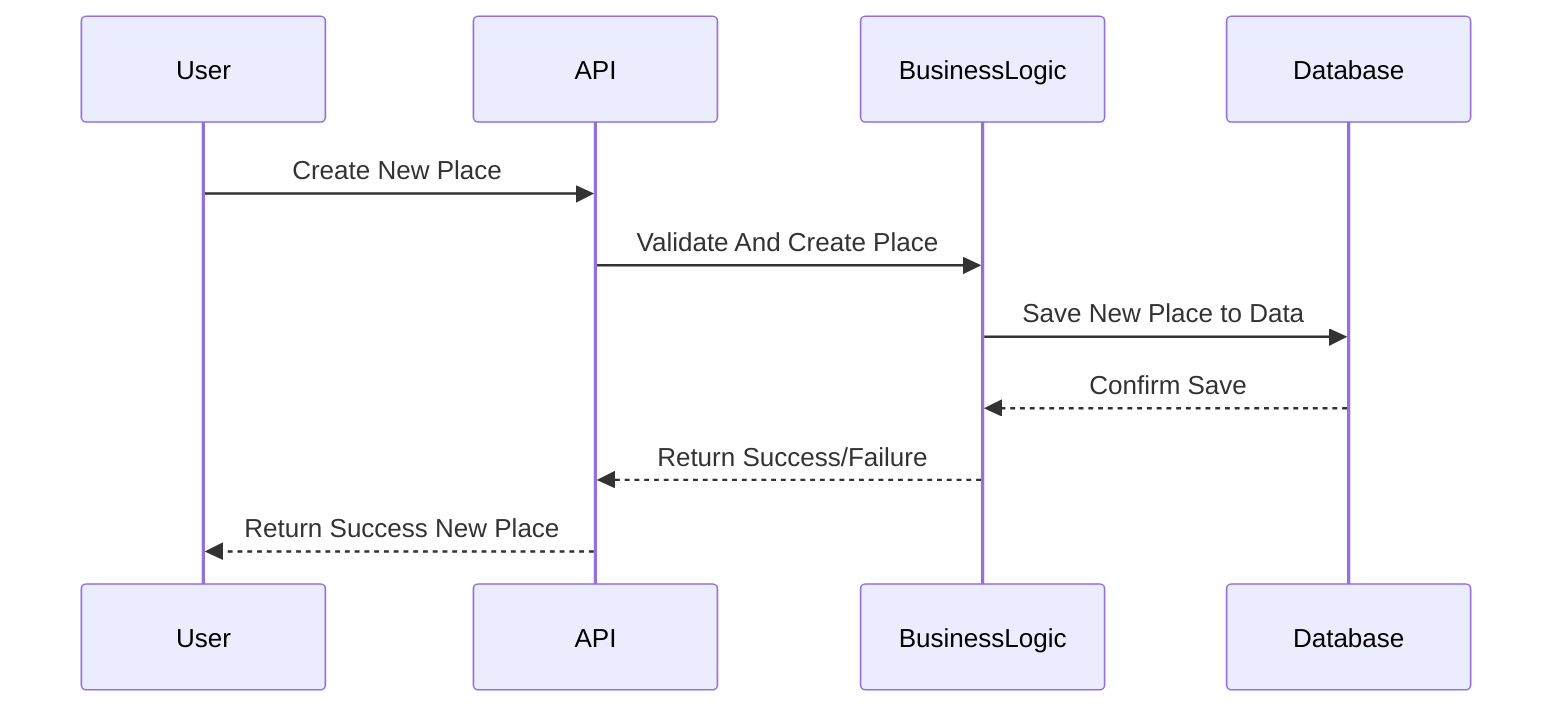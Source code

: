 sequenceDiagram
    participant User
    participant API
    participant BusinessLogic
    participant Database

    User->>API: Create New Place
    API->>BusinessLogic: Validate And Create Place
    BusinessLogic->>Database: Save New Place to Data
    Database-->>BusinessLogic: Confirm Save
    BusinessLogic-->>API: Return Success/Failure
    API-->>User: Return Success New Place